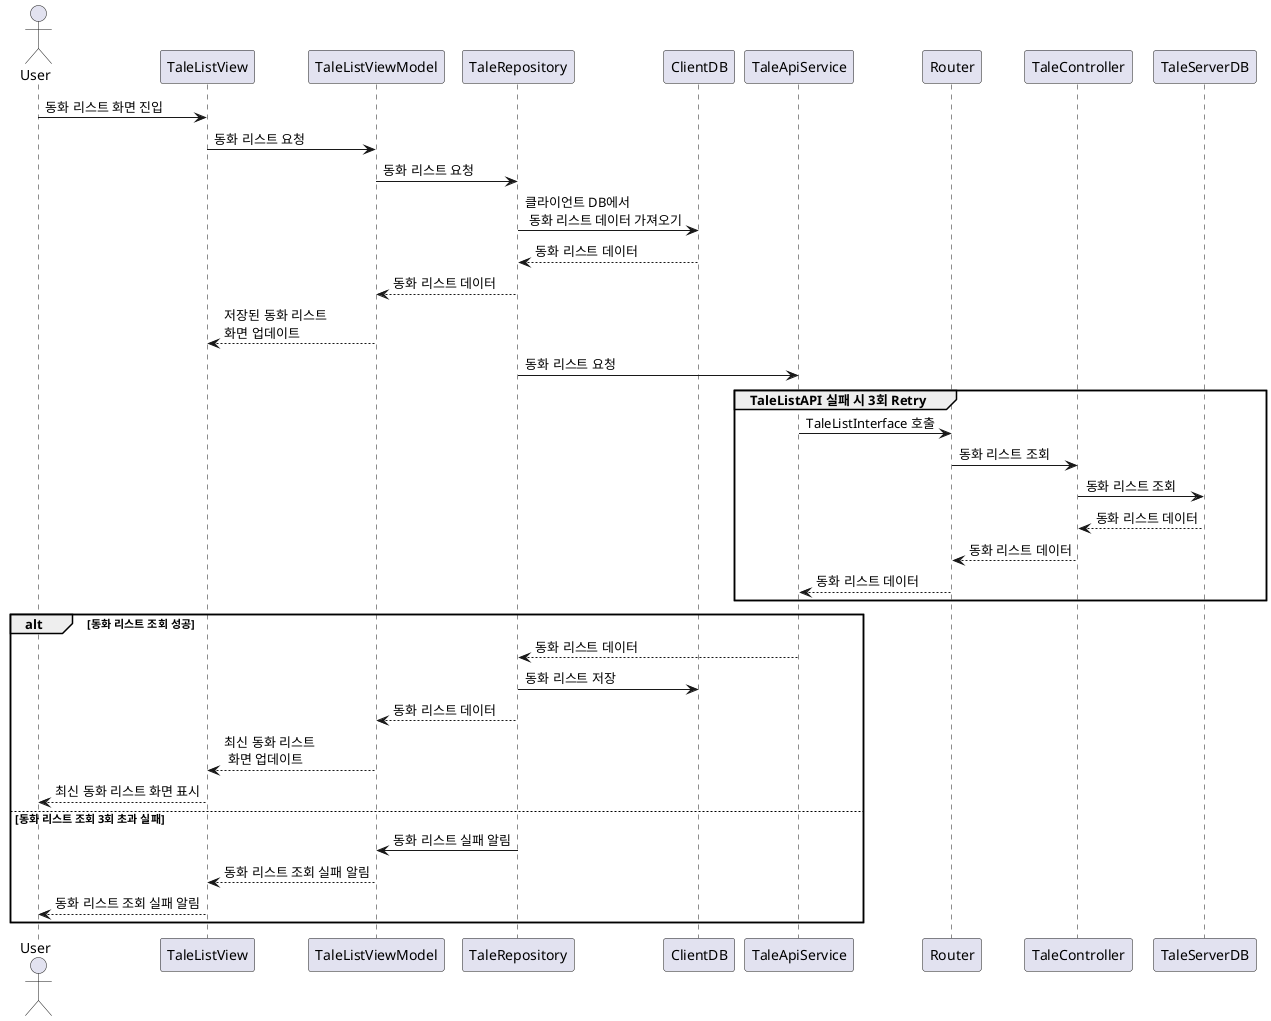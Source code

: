 @startuml seq_get_tale_list

actor User as user
participant TaleListView as view
participant TaleListViewModel as vm
participant TaleRepository as repo
participant ClientDB as db_c
participant TaleApiService as apiservice
participant Router as router
participant TaleController as tc
participant TaleServerDB as db_s

user -> view : 동화 리스트 화면 진입
view -> vm : 동화 리스트 요청
vm -> repo : 동화 리스트 요청
repo -> db_c : 클라이언트 DB에서 \n 동화 리스트 데이터 가져오기
db_c --> repo : 동화 리스트 데이터
repo --> vm : 동화 리스트 데이터
vm --> view : 저장된 동화 리스트\n화면 업데이트
repo -> apiservice : 동화 리스트 요청
group TaleListAPI 실패 시 3회 Retry
    apiservice -> router : TaleListInterface 호출
    router -> tc : 동화 리스트 조회
    tc -> db_s : 동화 리스트 조회
    db_s --> tc : 동화 리스트 데이터
    tc --> router : 동화 리스트 데이터
    router --> apiservice : 동화 리스트 데이터
end
alt 동화 리스트 조회 성공
    apiservice --> repo : 동화 리스트 데이터
    repo -> db_c : 동화 리스트 저장
    repo --> vm : 동화 리스트 데이터
    vm --> view : 최신 동화 리스트\n 화면 업데이트
    view --> user : 최신 동화 리스트 화면 표시
else 동화 리스트 조회 3회 초과 실패
    repo -> vm : 동화 리스트 실패 알림
    vm --> view : 동화 리스트 조회 실패 알림
    view --> user : 동화 리스트 조회 실패 알림
end


@enduml